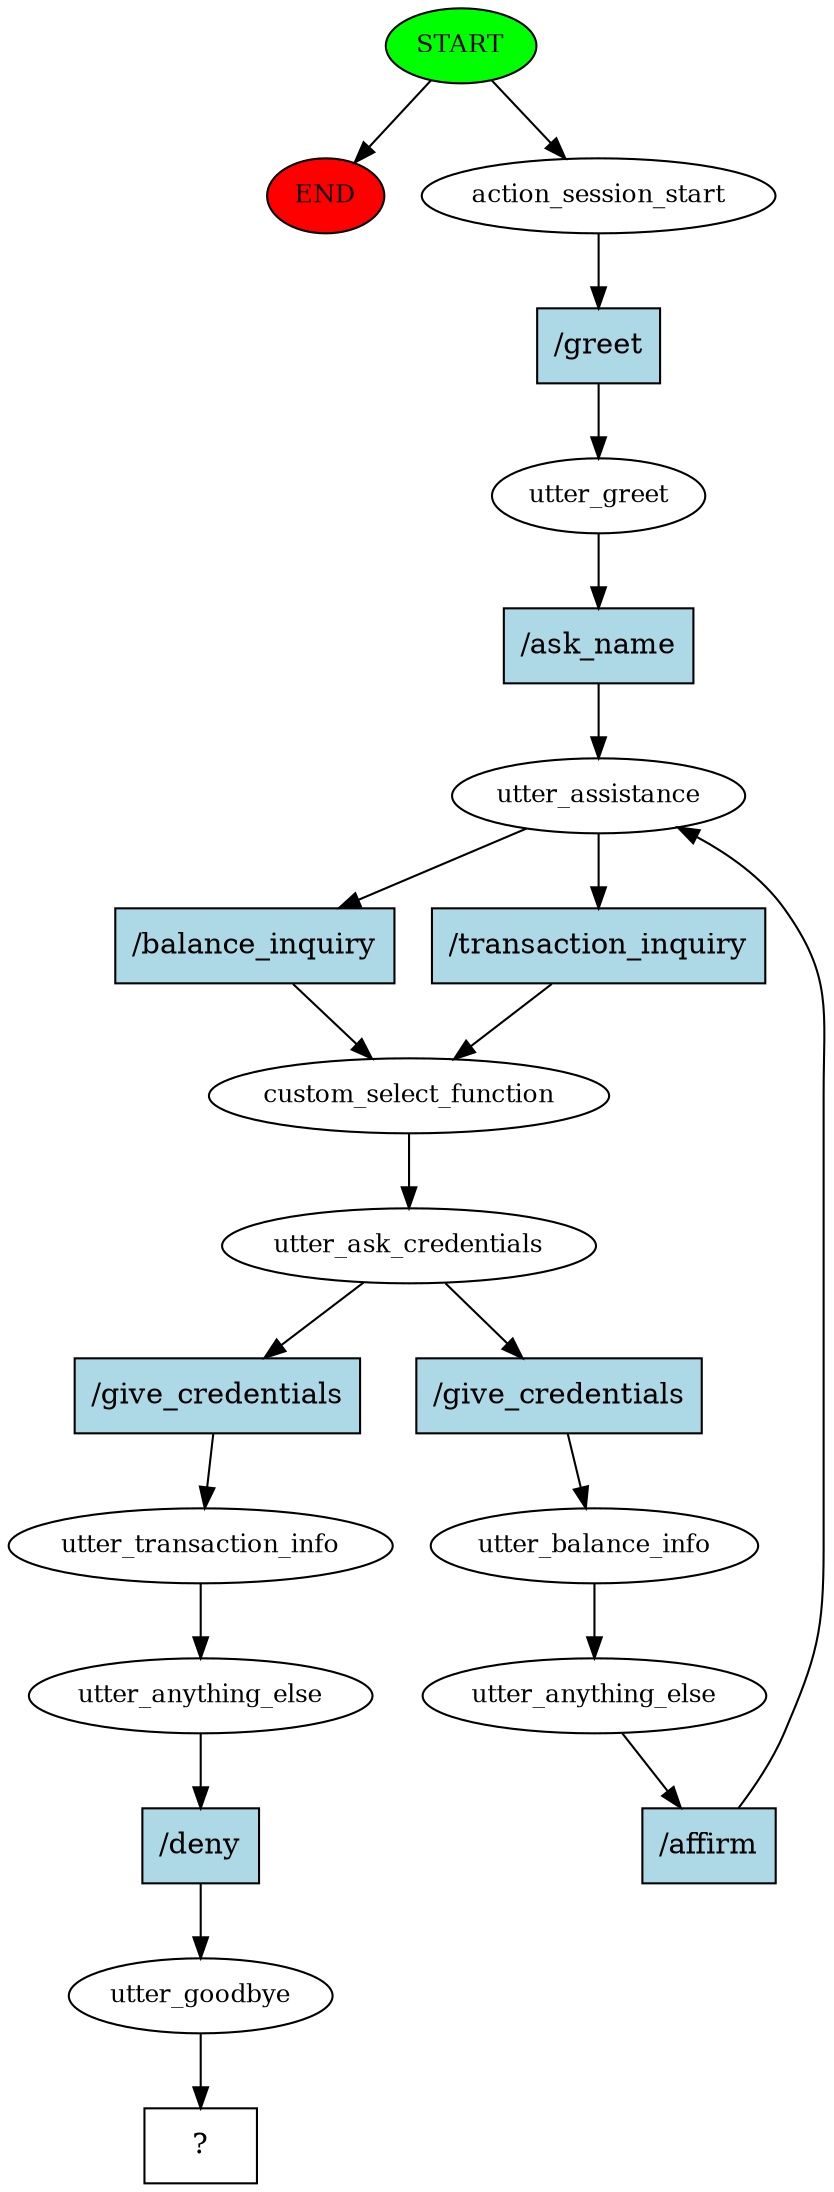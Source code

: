 digraph  {
0 [class="start active", fillcolor=green, fontsize=12, label=START, style=filled];
"-1" [class=end, fillcolor=red, fontsize=12, label=END, style=filled];
1 [class=active, fontsize=12, label=action_session_start];
2 [class=active, fontsize=12, label=utter_greet];
3 [class=active, fontsize=12, label=utter_assistance];
4 [class=active, fontsize=12, label=custom_select_function];
5 [class=active, fontsize=12, label=utter_ask_credentials];
6 [class=active, fontsize=12, label=utter_balance_info];
7 [class=active, fontsize=12, label=utter_anything_else];
11 [class=active, fontsize=12, label=utter_transaction_info];
12 [class=active, fontsize=12, label=utter_anything_else];
13 [class=active, fontsize=12, label=utter_goodbye];
14 [class="intent dashed active", label="  ?  ", shape=rect];
15 [class="intent active", fillcolor=lightblue, label="/greet", shape=rect, style=filled];
16 [class="intent active", fillcolor=lightblue, label="/ask_name", shape=rect, style=filled];
17 [class="intent active", fillcolor=lightblue, label="/balance_inquiry", shape=rect, style=filled];
18 [class="intent active", fillcolor=lightblue, label="/transaction_inquiry", shape=rect, style=filled];
19 [class="intent active", fillcolor=lightblue, label="/give_credentials", shape=rect, style=filled];
20 [class="intent active", fillcolor=lightblue, label="/give_credentials", shape=rect, style=filled];
21 [class="intent active", fillcolor=lightblue, label="/affirm", shape=rect, style=filled];
22 [class="intent active", fillcolor=lightblue, label="/deny", shape=rect, style=filled];
0 -> "-1"  [class="", key=NONE, label=""];
0 -> 1  [class=active, key=NONE, label=""];
1 -> 15  [class=active, key=0];
2 -> 16  [class=active, key=0];
3 -> 17  [class=active, key=0];
3 -> 18  [class=active, key=0];
4 -> 5  [class=active, key=NONE, label=""];
5 -> 19  [class=active, key=0];
5 -> 20  [class=active, key=0];
6 -> 7  [class=active, key=NONE, label=""];
7 -> 21  [class=active, key=0];
11 -> 12  [class=active, key=NONE, label=""];
12 -> 22  [class=active, key=0];
13 -> 14  [class=active, key=NONE, label=""];
15 -> 2  [class=active, key=0];
16 -> 3  [class=active, key=0];
17 -> 4  [class=active, key=0];
18 -> 4  [class=active, key=0];
19 -> 6  [class=active, key=0];
20 -> 11  [class=active, key=0];
21 -> 3  [class=active, key=0];
22 -> 13  [class=active, key=0];
}
